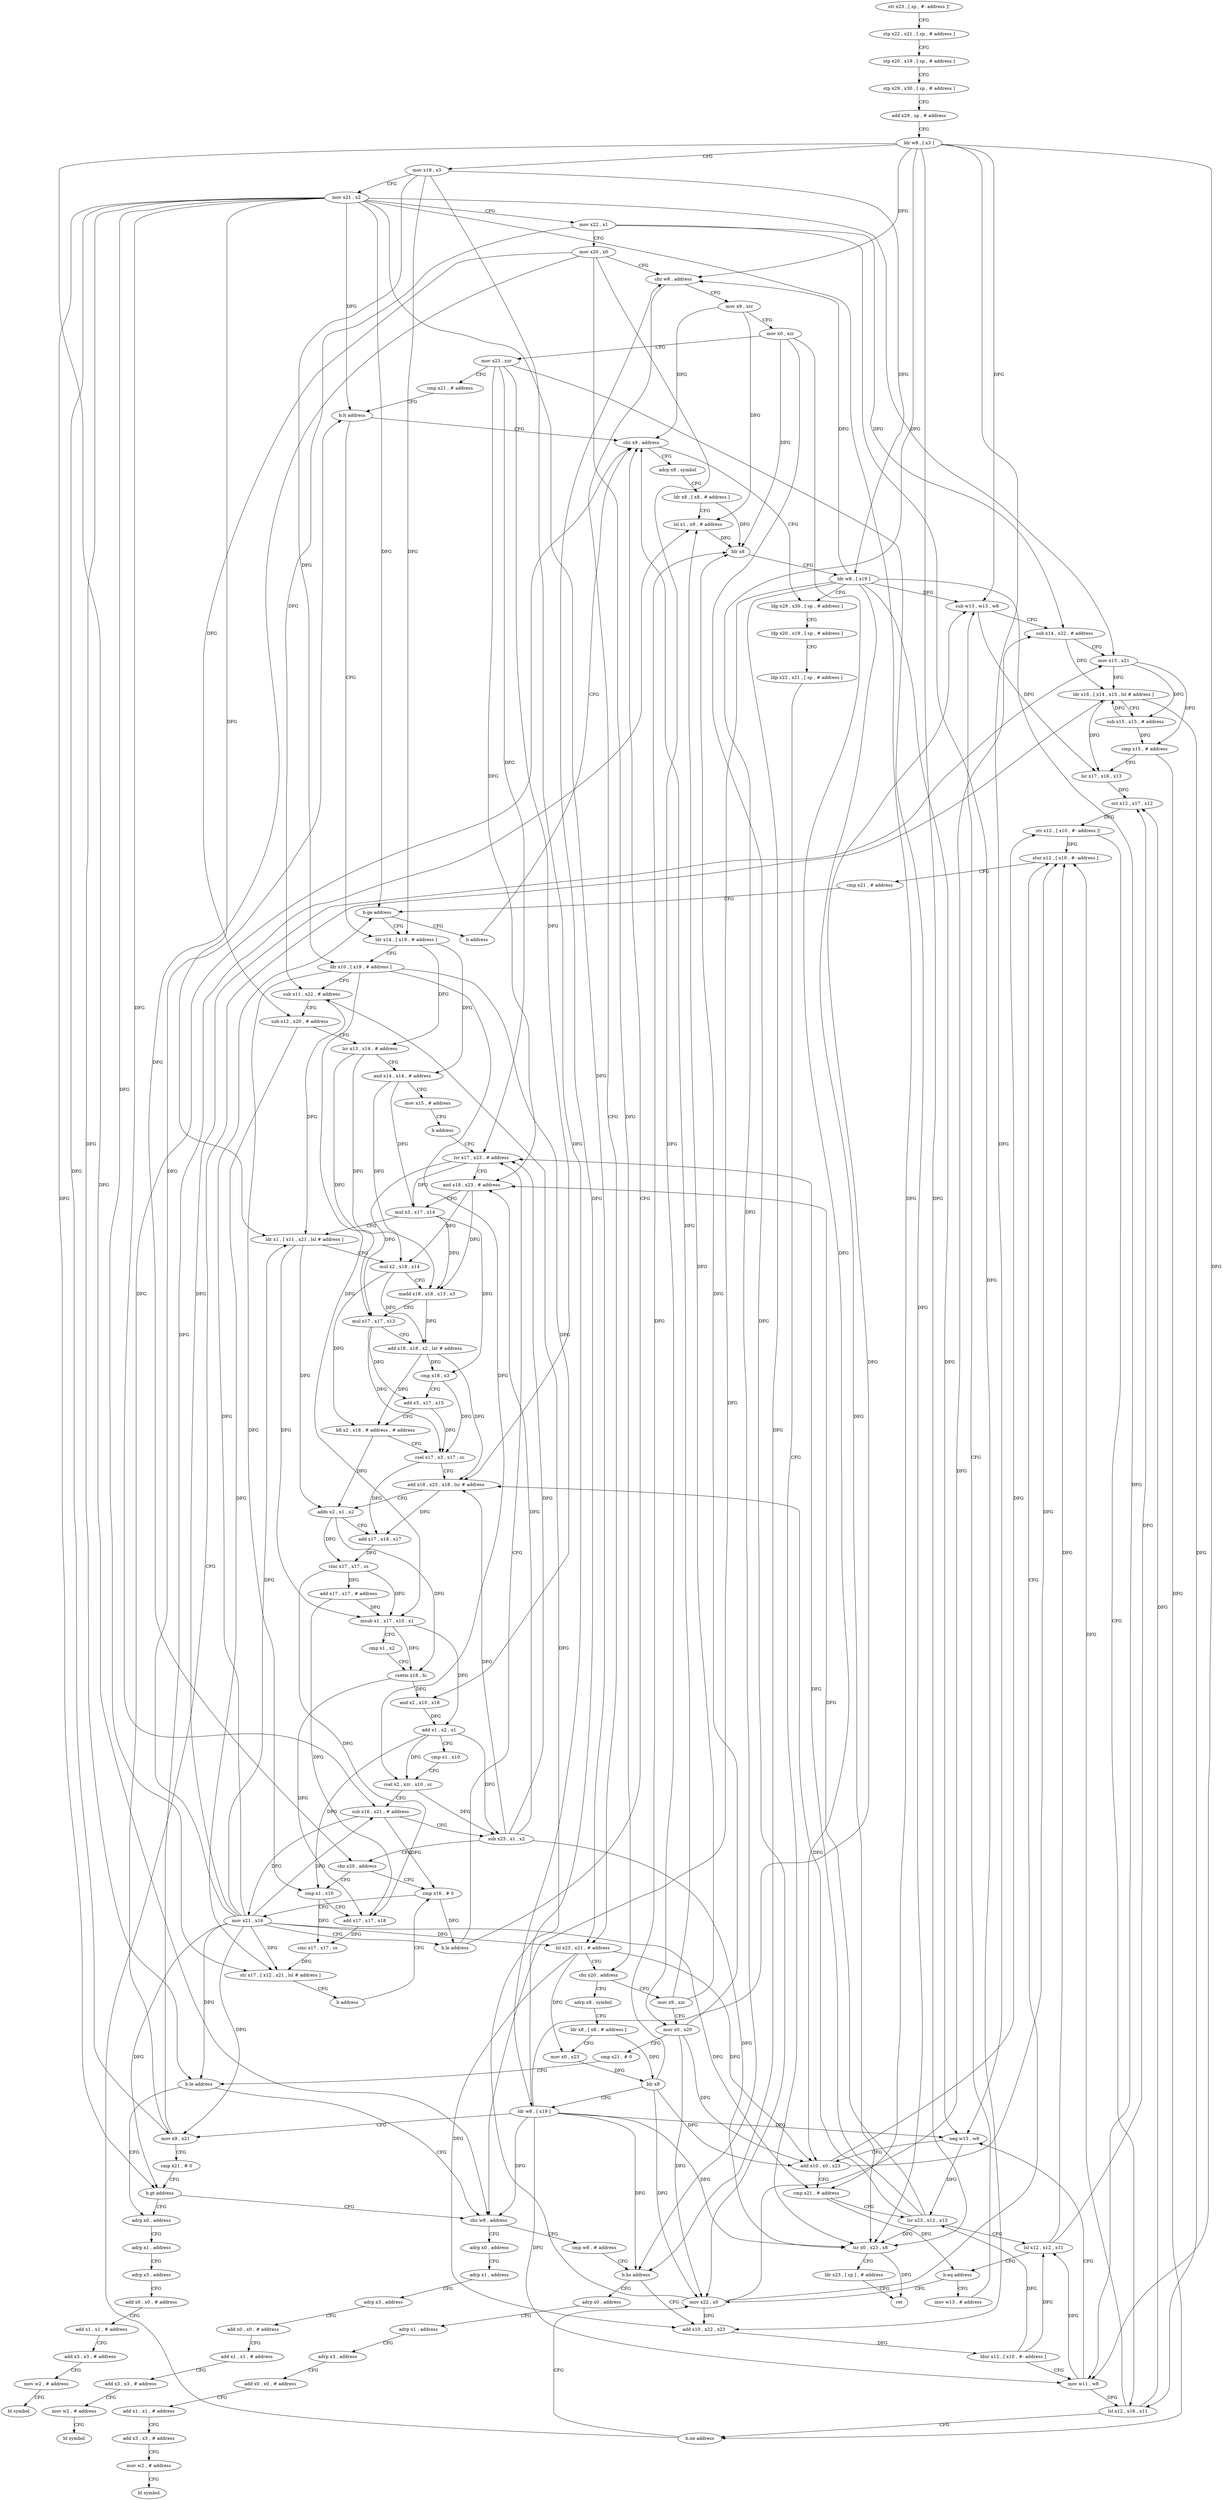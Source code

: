 digraph "func" {
"4264328" [label = "str x23 , [ sp , #- address ]!" ]
"4264332" [label = "stp x22 , x21 , [ sp , # address ]" ]
"4264336" [label = "stp x20 , x19 , [ sp , # address ]" ]
"4264340" [label = "stp x29 , x30 , [ sp , # address ]" ]
"4264344" [label = "add x29 , sp , # address" ]
"4264348" [label = "ldr w8 , [ x3 ]" ]
"4264352" [label = "mov x19 , x3" ]
"4264356" [label = "mov x21 , x2" ]
"4264360" [label = "mov x22 , x1" ]
"4264364" [label = "mov x20 , x0" ]
"4264368" [label = "cbz w8 , address" ]
"4264512" [label = "mov x9 , xzr" ]
"4264372" [label = "lsl x23 , x21 , # address" ]
"4264516" [label = "mov x0 , xzr" ]
"4264520" [label = "mov x23 , xzr" ]
"4264524" [label = "cmp x21 , # address" ]
"4264528" [label = "b.lt address" ]
"4264704" [label = "cbz x9 , address" ]
"4264532" [label = "ldr x14 , [ x19 , # address ]" ]
"4264376" [label = "cbz x20 , address" ]
"4264752" [label = "adrp x8 , symbol" ]
"4264380" [label = "mov x9 , xzr" ]
"4264728" [label = "ldp x29 , x30 , [ sp , # address ]" ]
"4264708" [label = "adrp x8 , symbol" ]
"4264536" [label = "ldr x10 , [ x19 , # address ]" ]
"4264540" [label = "sub x11 , x22 , # address" ]
"4264544" [label = "sub x12 , x20 , # address" ]
"4264548" [label = "lsr x13 , x14 , # address" ]
"4264552" [label = "and x14 , x14 , # address" ]
"4264556" [label = "mov x15 , # address" ]
"4264560" [label = "b address" ]
"4264576" [label = "lsr x17 , x23 , # address" ]
"4264756" [label = "ldr x8 , [ x8 , # address ]" ]
"4264760" [label = "mov x0 , x23" ]
"4264764" [label = "blr x8" ]
"4264768" [label = "ldr w8 , [ x19 ]" ]
"4264772" [label = "mov x9 , x21" ]
"4264776" [label = "cmp x21 , # 0" ]
"4264780" [label = "b.gt address" ]
"4264396" [label = "cbz w8 , address" ]
"4264784" [label = "adrp x0 , address" ]
"4264384" [label = "mov x0 , x20" ]
"4264388" [label = "cmp x21 , # 0" ]
"4264392" [label = "b.le address" ]
"4264732" [label = "ldp x20 , x19 , [ sp , # address ]" ]
"4264736" [label = "ldp x22 , x21 , [ sp , # address ]" ]
"4264740" [label = "lsr x0 , x23 , x8" ]
"4264744" [label = "ldr x23 , [ sp ] , # address" ]
"4264748" [label = "ret" ]
"4264712" [label = "ldr x8 , [ x8 , # address ]" ]
"4264716" [label = "lsl x1 , x9 , # address" ]
"4264720" [label = "blr x8" ]
"4264724" [label = "ldr w8 , [ x19 ]" ]
"4264580" [label = "and x18 , x23 , # address" ]
"4264584" [label = "mul x3 , x17 , x14" ]
"4264588" [label = "ldr x1 , [ x11 , x21 , lsl # address ]" ]
"4264592" [label = "mul x2 , x18 , x14" ]
"4264596" [label = "madd x18 , x18 , x13 , x3" ]
"4264600" [label = "mul x17 , x17 , x13" ]
"4264604" [label = "add x18 , x18 , x2 , lsr # address" ]
"4264608" [label = "cmp x18 , x3" ]
"4264612" [label = "add x3 , x17 , x15" ]
"4264616" [label = "bfi x2 , x18 , # address , # address" ]
"4264620" [label = "csel x17 , x3 , x17 , cc" ]
"4264624" [label = "add x18 , x23 , x18 , lsr # address" ]
"4264628" [label = "adds x2 , x1 , x2" ]
"4264632" [label = "add x17 , x18 , x17" ]
"4264636" [label = "cinc x17 , x17 , cs" ]
"4264640" [label = "add x17 , x17 , # address" ]
"4264644" [label = "msub x1 , x17 , x10 , x1" ]
"4264648" [label = "cmp x1 , x2" ]
"4264652" [label = "csetm x18 , hi" ]
"4264656" [label = "and x2 , x10 , x18" ]
"4264660" [label = "add x1 , x2 , x1" ]
"4264664" [label = "cmp x1 , x10" ]
"4264668" [label = "csel x2 , xzr , x10 , cc" ]
"4264672" [label = "sub x16 , x21 , # address" ]
"4264676" [label = "sub x23 , x1 , x2" ]
"4264680" [label = "cbz x20 , address" ]
"4264564" [label = "cmp x16 , # 0" ]
"4264684" [label = "cmp x1 , x10" ]
"4264816" [label = "adrp x0 , address" ]
"4264400" [label = "cmp w8 , # address" ]
"4264788" [label = "adrp x1 , address" ]
"4264792" [label = "adrp x3 , address" ]
"4264796" [label = "add x0 , x0 , # address" ]
"4264800" [label = "add x1 , x1 , # address" ]
"4264804" [label = "add x3 , x3 , # address" ]
"4264808" [label = "mov w2 , # address" ]
"4264812" [label = "bl symbol" ]
"4264568" [label = "mov x21 , x16" ]
"4264572" [label = "b.le address" ]
"4264688" [label = "add x17 , x17 , x18" ]
"4264692" [label = "cinc x17 , x17 , cs" ]
"4264696" [label = "str x17 , [ x12 , x21 , lsl # address ]" ]
"4264700" [label = "b address" ]
"4264820" [label = "adrp x1 , address" ]
"4264824" [label = "adrp x3 , address" ]
"4264828" [label = "add x0 , x0 , # address" ]
"4264832" [label = "add x1 , x1 , # address" ]
"4264836" [label = "add x3 , x3 , # address" ]
"4264840" [label = "mov w2 , # address" ]
"4264844" [label = "bl symbol" ]
"4264404" [label = "b.hs address" ]
"4264848" [label = "adrp x0 , address" ]
"4264408" [label = "add x10 , x22 , x23" ]
"4264852" [label = "adrp x1 , address" ]
"4264856" [label = "adrp x3 , address" ]
"4264860" [label = "add x0 , x0 , # address" ]
"4264864" [label = "add x1 , x1 , # address" ]
"4264868" [label = "add x3 , x3 , # address" ]
"4264872" [label = "mov w2 , # address" ]
"4264876" [label = "bl symbol" ]
"4264412" [label = "ldur x12 , [ x10 , #- address ]" ]
"4264416" [label = "mov w11 , w8" ]
"4264420" [label = "neg w13 , w8" ]
"4264424" [label = "add x10 , x0 , x23" ]
"4264428" [label = "cmp x21 , # address" ]
"4264432" [label = "lsr x23 , x12 , x13" ]
"4264436" [label = "lsl x12 , x12 , x11" ]
"4264440" [label = "b.eq address" ]
"4264492" [label = "mov x22 , x0" ]
"4264444" [label = "mov w13 , # address" ]
"4264496" [label = "stur x12 , [ x10 , #- address ]" ]
"4264500" [label = "cmp x21 , # address" ]
"4264504" [label = "b.ge address" ]
"4264508" [label = "b address" ]
"4264448" [label = "sub w13 , w13 , w8" ]
"4264452" [label = "sub x14 , x22 , # address" ]
"4264456" [label = "mov x15 , x21" ]
"4264460" [label = "ldr x16 , [ x14 , x15 , lsl # address ]" ]
"4264464" [label = "sub x15 , x15 , # address" ]
"4264468" [label = "cmp x15 , # address" ]
"4264472" [label = "lsr x17 , x16 , x13" ]
"4264476" [label = "orr x12 , x17 , x12" ]
"4264480" [label = "str x12 , [ x10 , #- address ]!" ]
"4264484" [label = "lsl x12 , x16 , x11" ]
"4264488" [label = "b.ne address" ]
"4264328" -> "4264332" [ label = "CFG" ]
"4264332" -> "4264336" [ label = "CFG" ]
"4264336" -> "4264340" [ label = "CFG" ]
"4264340" -> "4264344" [ label = "CFG" ]
"4264344" -> "4264348" [ label = "CFG" ]
"4264348" -> "4264352" [ label = "CFG" ]
"4264348" -> "4264368" [ label = "DFG" ]
"4264348" -> "4264740" [ label = "DFG" ]
"4264348" -> "4264396" [ label = "DFG" ]
"4264348" -> "4264404" [ label = "DFG" ]
"4264348" -> "4264416" [ label = "DFG" ]
"4264348" -> "4264420" [ label = "DFG" ]
"4264348" -> "4264448" [ label = "DFG" ]
"4264352" -> "4264356" [ label = "CFG" ]
"4264352" -> "4264532" [ label = "DFG" ]
"4264352" -> "4264536" [ label = "DFG" ]
"4264352" -> "4264768" [ label = "DFG" ]
"4264352" -> "4264724" [ label = "DFG" ]
"4264356" -> "4264360" [ label = "CFG" ]
"4264356" -> "4264528" [ label = "DFG" ]
"4264356" -> "4264372" [ label = "DFG" ]
"4264356" -> "4264772" [ label = "DFG" ]
"4264356" -> "4264780" [ label = "DFG" ]
"4264356" -> "4264392" [ label = "DFG" ]
"4264356" -> "4264588" [ label = "DFG" ]
"4264356" -> "4264428" [ label = "DFG" ]
"4264356" -> "4264504" [ label = "DFG" ]
"4264356" -> "4264456" [ label = "DFG" ]
"4264356" -> "4264672" [ label = "DFG" ]
"4264356" -> "4264696" [ label = "DFG" ]
"4264360" -> "4264364" [ label = "CFG" ]
"4264360" -> "4264540" [ label = "DFG" ]
"4264360" -> "4264408" [ label = "DFG" ]
"4264360" -> "4264452" [ label = "DFG" ]
"4264364" -> "4264368" [ label = "CFG" ]
"4264364" -> "4264376" [ label = "DFG" ]
"4264364" -> "4264544" [ label = "DFG" ]
"4264364" -> "4264384" [ label = "DFG" ]
"4264364" -> "4264680" [ label = "DFG" ]
"4264368" -> "4264512" [ label = "CFG" ]
"4264368" -> "4264372" [ label = "CFG" ]
"4264512" -> "4264516" [ label = "CFG" ]
"4264512" -> "4264704" [ label = "DFG" ]
"4264512" -> "4264716" [ label = "DFG" ]
"4264372" -> "4264376" [ label = "CFG" ]
"4264372" -> "4264760" [ label = "DFG" ]
"4264372" -> "4264408" [ label = "DFG" ]
"4264372" -> "4264424" [ label = "DFG" ]
"4264516" -> "4264520" [ label = "CFG" ]
"4264516" -> "4264720" [ label = "DFG" ]
"4264516" -> "4264424" [ label = "DFG" ]
"4264516" -> "4264492" [ label = "DFG" ]
"4264520" -> "4264524" [ label = "CFG" ]
"4264520" -> "4264740" [ label = "DFG" ]
"4264520" -> "4264576" [ label = "DFG" ]
"4264520" -> "4264580" [ label = "DFG" ]
"4264520" -> "4264624" [ label = "DFG" ]
"4264524" -> "4264528" [ label = "CFG" ]
"4264528" -> "4264704" [ label = "CFG" ]
"4264528" -> "4264532" [ label = "CFG" ]
"4264704" -> "4264728" [ label = "CFG" ]
"4264704" -> "4264708" [ label = "CFG" ]
"4264532" -> "4264536" [ label = "CFG" ]
"4264532" -> "4264548" [ label = "DFG" ]
"4264532" -> "4264552" [ label = "DFG" ]
"4264376" -> "4264752" [ label = "CFG" ]
"4264376" -> "4264380" [ label = "CFG" ]
"4264752" -> "4264756" [ label = "CFG" ]
"4264380" -> "4264384" [ label = "CFG" ]
"4264380" -> "4264704" [ label = "DFG" ]
"4264380" -> "4264716" [ label = "DFG" ]
"4264728" -> "4264732" [ label = "CFG" ]
"4264708" -> "4264712" [ label = "CFG" ]
"4264536" -> "4264540" [ label = "CFG" ]
"4264536" -> "4264644" [ label = "DFG" ]
"4264536" -> "4264656" [ label = "DFG" ]
"4264536" -> "4264668" [ label = "DFG" ]
"4264536" -> "4264684" [ label = "DFG" ]
"4264540" -> "4264544" [ label = "CFG" ]
"4264540" -> "4264588" [ label = "DFG" ]
"4264544" -> "4264548" [ label = "CFG" ]
"4264544" -> "4264696" [ label = "DFG" ]
"4264548" -> "4264552" [ label = "CFG" ]
"4264548" -> "4264596" [ label = "DFG" ]
"4264548" -> "4264600" [ label = "DFG" ]
"4264552" -> "4264556" [ label = "CFG" ]
"4264552" -> "4264584" [ label = "DFG" ]
"4264552" -> "4264592" [ label = "DFG" ]
"4264556" -> "4264560" [ label = "CFG" ]
"4264560" -> "4264576" [ label = "CFG" ]
"4264576" -> "4264580" [ label = "CFG" ]
"4264576" -> "4264584" [ label = "DFG" ]
"4264576" -> "4264600" [ label = "DFG" ]
"4264756" -> "4264760" [ label = "CFG" ]
"4264756" -> "4264764" [ label = "DFG" ]
"4264760" -> "4264764" [ label = "DFG" ]
"4264764" -> "4264768" [ label = "CFG" ]
"4264764" -> "4264720" [ label = "DFG" ]
"4264764" -> "4264424" [ label = "DFG" ]
"4264764" -> "4264492" [ label = "DFG" ]
"4264768" -> "4264772" [ label = "CFG" ]
"4264768" -> "4264368" [ label = "DFG" ]
"4264768" -> "4264740" [ label = "DFG" ]
"4264768" -> "4264396" [ label = "DFG" ]
"4264768" -> "4264404" [ label = "DFG" ]
"4264768" -> "4264416" [ label = "DFG" ]
"4264768" -> "4264420" [ label = "DFG" ]
"4264768" -> "4264448" [ label = "DFG" ]
"4264772" -> "4264776" [ label = "CFG" ]
"4264772" -> "4264704" [ label = "DFG" ]
"4264772" -> "4264716" [ label = "DFG" ]
"4264776" -> "4264780" [ label = "CFG" ]
"4264780" -> "4264396" [ label = "CFG" ]
"4264780" -> "4264784" [ label = "CFG" ]
"4264396" -> "4264816" [ label = "CFG" ]
"4264396" -> "4264400" [ label = "CFG" ]
"4264784" -> "4264788" [ label = "CFG" ]
"4264384" -> "4264388" [ label = "CFG" ]
"4264384" -> "4264720" [ label = "DFG" ]
"4264384" -> "4264424" [ label = "DFG" ]
"4264384" -> "4264492" [ label = "DFG" ]
"4264388" -> "4264392" [ label = "CFG" ]
"4264392" -> "4264784" [ label = "CFG" ]
"4264392" -> "4264396" [ label = "CFG" ]
"4264732" -> "4264736" [ label = "CFG" ]
"4264736" -> "4264740" [ label = "CFG" ]
"4264740" -> "4264744" [ label = "CFG" ]
"4264740" -> "4264748" [ label = "DFG" ]
"4264744" -> "4264748" [ label = "CFG" ]
"4264712" -> "4264716" [ label = "CFG" ]
"4264712" -> "4264720" [ label = "DFG" ]
"4264716" -> "4264720" [ label = "DFG" ]
"4264720" -> "4264724" [ label = "CFG" ]
"4264724" -> "4264728" [ label = "CFG" ]
"4264724" -> "4264368" [ label = "DFG" ]
"4264724" -> "4264740" [ label = "DFG" ]
"4264724" -> "4264396" [ label = "DFG" ]
"4264724" -> "4264404" [ label = "DFG" ]
"4264724" -> "4264416" [ label = "DFG" ]
"4264724" -> "4264420" [ label = "DFG" ]
"4264724" -> "4264448" [ label = "DFG" ]
"4264580" -> "4264584" [ label = "CFG" ]
"4264580" -> "4264592" [ label = "DFG" ]
"4264580" -> "4264596" [ label = "DFG" ]
"4264584" -> "4264588" [ label = "CFG" ]
"4264584" -> "4264596" [ label = "DFG" ]
"4264584" -> "4264608" [ label = "DFG" ]
"4264588" -> "4264592" [ label = "CFG" ]
"4264588" -> "4264628" [ label = "DFG" ]
"4264588" -> "4264644" [ label = "DFG" ]
"4264592" -> "4264596" [ label = "CFG" ]
"4264592" -> "4264604" [ label = "DFG" ]
"4264592" -> "4264616" [ label = "DFG" ]
"4264596" -> "4264600" [ label = "CFG" ]
"4264596" -> "4264604" [ label = "DFG" ]
"4264600" -> "4264604" [ label = "CFG" ]
"4264600" -> "4264612" [ label = "DFG" ]
"4264600" -> "4264620" [ label = "DFG" ]
"4264604" -> "4264608" [ label = "DFG" ]
"4264604" -> "4264616" [ label = "DFG" ]
"4264604" -> "4264624" [ label = "DFG" ]
"4264608" -> "4264612" [ label = "CFG" ]
"4264608" -> "4264620" [ label = "DFG" ]
"4264612" -> "4264616" [ label = "CFG" ]
"4264612" -> "4264620" [ label = "DFG" ]
"4264616" -> "4264620" [ label = "CFG" ]
"4264616" -> "4264628" [ label = "DFG" ]
"4264620" -> "4264624" [ label = "CFG" ]
"4264620" -> "4264632" [ label = "DFG" ]
"4264624" -> "4264628" [ label = "CFG" ]
"4264624" -> "4264632" [ label = "DFG" ]
"4264628" -> "4264632" [ label = "CFG" ]
"4264628" -> "4264652" [ label = "DFG" ]
"4264628" -> "4264636" [ label = "DFG" ]
"4264632" -> "4264636" [ label = "DFG" ]
"4264636" -> "4264640" [ label = "DFG" ]
"4264636" -> "4264644" [ label = "DFG" ]
"4264636" -> "4264688" [ label = "DFG" ]
"4264640" -> "4264644" [ label = "DFG" ]
"4264640" -> "4264688" [ label = "DFG" ]
"4264644" -> "4264648" [ label = "CFG" ]
"4264644" -> "4264652" [ label = "DFG" ]
"4264644" -> "4264660" [ label = "DFG" ]
"4264648" -> "4264652" [ label = "CFG" ]
"4264652" -> "4264656" [ label = "DFG" ]
"4264652" -> "4264688" [ label = "DFG" ]
"4264656" -> "4264660" [ label = "DFG" ]
"4264660" -> "4264664" [ label = "CFG" ]
"4264660" -> "4264668" [ label = "DFG" ]
"4264660" -> "4264676" [ label = "DFG" ]
"4264660" -> "4264684" [ label = "DFG" ]
"4264664" -> "4264668" [ label = "CFG" ]
"4264668" -> "4264672" [ label = "CFG" ]
"4264668" -> "4264676" [ label = "DFG" ]
"4264672" -> "4264676" [ label = "CFG" ]
"4264672" -> "4264564" [ label = "DFG" ]
"4264672" -> "4264568" [ label = "DFG" ]
"4264676" -> "4264680" [ label = "CFG" ]
"4264676" -> "4264576" [ label = "DFG" ]
"4264676" -> "4264580" [ label = "DFG" ]
"4264676" -> "4264740" [ label = "DFG" ]
"4264676" -> "4264624" [ label = "DFG" ]
"4264680" -> "4264564" [ label = "CFG" ]
"4264680" -> "4264684" [ label = "CFG" ]
"4264564" -> "4264568" [ label = "CFG" ]
"4264564" -> "4264572" [ label = "DFG" ]
"4264684" -> "4264688" [ label = "CFG" ]
"4264684" -> "4264692" [ label = "DFG" ]
"4264816" -> "4264820" [ label = "CFG" ]
"4264400" -> "4264404" [ label = "CFG" ]
"4264788" -> "4264792" [ label = "CFG" ]
"4264792" -> "4264796" [ label = "CFG" ]
"4264796" -> "4264800" [ label = "CFG" ]
"4264800" -> "4264804" [ label = "CFG" ]
"4264804" -> "4264808" [ label = "CFG" ]
"4264808" -> "4264812" [ label = "CFG" ]
"4264568" -> "4264572" [ label = "CFG" ]
"4264568" -> "4264528" [ label = "DFG" ]
"4264568" -> "4264372" [ label = "DFG" ]
"4264568" -> "4264772" [ label = "DFG" ]
"4264568" -> "4264780" [ label = "DFG" ]
"4264568" -> "4264392" [ label = "DFG" ]
"4264568" -> "4264588" [ label = "DFG" ]
"4264568" -> "4264428" [ label = "DFG" ]
"4264568" -> "4264504" [ label = "DFG" ]
"4264568" -> "4264456" [ label = "DFG" ]
"4264568" -> "4264672" [ label = "DFG" ]
"4264568" -> "4264696" [ label = "DFG" ]
"4264572" -> "4264704" [ label = "CFG" ]
"4264572" -> "4264576" [ label = "CFG" ]
"4264688" -> "4264692" [ label = "DFG" ]
"4264692" -> "4264696" [ label = "DFG" ]
"4264696" -> "4264700" [ label = "CFG" ]
"4264700" -> "4264564" [ label = "CFG" ]
"4264820" -> "4264824" [ label = "CFG" ]
"4264824" -> "4264828" [ label = "CFG" ]
"4264828" -> "4264832" [ label = "CFG" ]
"4264832" -> "4264836" [ label = "CFG" ]
"4264836" -> "4264840" [ label = "CFG" ]
"4264840" -> "4264844" [ label = "CFG" ]
"4264404" -> "4264848" [ label = "CFG" ]
"4264404" -> "4264408" [ label = "CFG" ]
"4264848" -> "4264852" [ label = "CFG" ]
"4264408" -> "4264412" [ label = "DFG" ]
"4264852" -> "4264856" [ label = "CFG" ]
"4264856" -> "4264860" [ label = "CFG" ]
"4264860" -> "4264864" [ label = "CFG" ]
"4264864" -> "4264868" [ label = "CFG" ]
"4264868" -> "4264872" [ label = "CFG" ]
"4264872" -> "4264876" [ label = "CFG" ]
"4264412" -> "4264416" [ label = "CFG" ]
"4264412" -> "4264432" [ label = "DFG" ]
"4264412" -> "4264436" [ label = "DFG" ]
"4264416" -> "4264420" [ label = "CFG" ]
"4264416" -> "4264436" [ label = "DFG" ]
"4264416" -> "4264484" [ label = "DFG" ]
"4264420" -> "4264424" [ label = "CFG" ]
"4264420" -> "4264432" [ label = "DFG" ]
"4264424" -> "4264428" [ label = "CFG" ]
"4264424" -> "4264496" [ label = "DFG" ]
"4264424" -> "4264480" [ label = "DFG" ]
"4264428" -> "4264432" [ label = "CFG" ]
"4264428" -> "4264440" [ label = "DFG" ]
"4264432" -> "4264436" [ label = "CFG" ]
"4264432" -> "4264576" [ label = "DFG" ]
"4264432" -> "4264580" [ label = "DFG" ]
"4264432" -> "4264740" [ label = "DFG" ]
"4264432" -> "4264624" [ label = "DFG" ]
"4264436" -> "4264440" [ label = "CFG" ]
"4264436" -> "4264496" [ label = "DFG" ]
"4264436" -> "4264476" [ label = "DFG" ]
"4264440" -> "4264492" [ label = "CFG" ]
"4264440" -> "4264444" [ label = "CFG" ]
"4264492" -> "4264496" [ label = "CFG" ]
"4264492" -> "4264540" [ label = "DFG" ]
"4264492" -> "4264408" [ label = "DFG" ]
"4264492" -> "4264452" [ label = "DFG" ]
"4264444" -> "4264448" [ label = "CFG" ]
"4264496" -> "4264500" [ label = "CFG" ]
"4264500" -> "4264504" [ label = "CFG" ]
"4264504" -> "4264532" [ label = "CFG" ]
"4264504" -> "4264508" [ label = "CFG" ]
"4264508" -> "4264704" [ label = "CFG" ]
"4264448" -> "4264452" [ label = "CFG" ]
"4264448" -> "4264472" [ label = "DFG" ]
"4264452" -> "4264456" [ label = "CFG" ]
"4264452" -> "4264460" [ label = "DFG" ]
"4264456" -> "4264460" [ label = "DFG" ]
"4264456" -> "4264464" [ label = "DFG" ]
"4264456" -> "4264468" [ label = "DFG" ]
"4264460" -> "4264464" [ label = "CFG" ]
"4264460" -> "4264472" [ label = "DFG" ]
"4264460" -> "4264484" [ label = "DFG" ]
"4264464" -> "4264468" [ label = "DFG" ]
"4264464" -> "4264460" [ label = "DFG" ]
"4264468" -> "4264472" [ label = "CFG" ]
"4264468" -> "4264488" [ label = "DFG" ]
"4264472" -> "4264476" [ label = "DFG" ]
"4264476" -> "4264480" [ label = "DFG" ]
"4264480" -> "4264484" [ label = "CFG" ]
"4264480" -> "4264496" [ label = "DFG" ]
"4264484" -> "4264488" [ label = "CFG" ]
"4264484" -> "4264496" [ label = "DFG" ]
"4264484" -> "4264476" [ label = "DFG" ]
"4264488" -> "4264460" [ label = "CFG" ]
"4264488" -> "4264492" [ label = "CFG" ]
}
